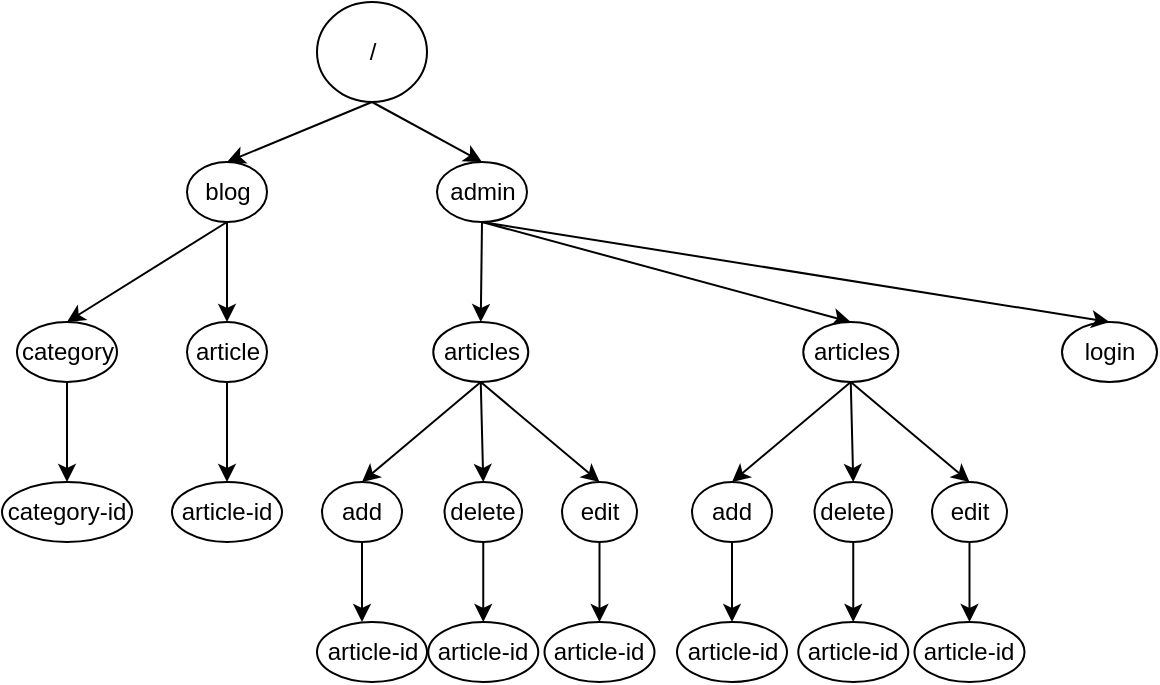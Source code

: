 <mxfile version="16.5.1" type="device"><diagram id="ssEtxGn-PkNsFnVB2P11" name="tree"><mxGraphModel dx="1186" dy="594" grid="1" gridSize="10" guides="1" tooltips="1" connect="1" arrows="1" fold="1" page="1" pageScale="1" pageWidth="850" pageHeight="1100" math="0" shadow="0"><root><mxCell id="0"/><mxCell id="1" parent="0"/><mxCell id="_PTRt58q8tuHk-OllUuu-1" value="/" style="ellipse;whiteSpace=wrap;html=1;" vertex="1" parent="1"><mxGeometry x="207.5" y="90" width="55" height="50" as="geometry"/></mxCell><mxCell id="_PTRt58q8tuHk-OllUuu-2" value="blog" style="ellipse;whiteSpace=wrap;html=1;" vertex="1" parent="1"><mxGeometry x="142.5" y="170" width="40" height="30" as="geometry"/></mxCell><mxCell id="_PTRt58q8tuHk-OllUuu-3" value="admin" style="ellipse;whiteSpace=wrap;html=1;" vertex="1" parent="1"><mxGeometry x="267.5" y="170" width="45" height="30" as="geometry"/></mxCell><mxCell id="_PTRt58q8tuHk-OllUuu-4" value="category" style="ellipse;whiteSpace=wrap;html=1;" vertex="1" parent="1"><mxGeometry x="57.5" y="250" width="50" height="30" as="geometry"/></mxCell><mxCell id="_PTRt58q8tuHk-OllUuu-5" value="article" style="ellipse;whiteSpace=wrap;html=1;" vertex="1" parent="1"><mxGeometry x="142.5" y="250" width="40" height="30" as="geometry"/></mxCell><mxCell id="_PTRt58q8tuHk-OllUuu-12" value="article-id" style="ellipse;whiteSpace=wrap;html=1;" vertex="1" parent="1"><mxGeometry x="135" y="330" width="55" height="30" as="geometry"/></mxCell><mxCell id="_PTRt58q8tuHk-OllUuu-13" value="category-id" style="ellipse;whiteSpace=wrap;html=1;" vertex="1" parent="1"><mxGeometry x="50" y="330" width="65" height="30" as="geometry"/></mxCell><mxCell id="_PTRt58q8tuHk-OllUuu-14" value="" style="endArrow=classic;html=1;rounded=0;exitX=0.5;exitY=1;exitDx=0;exitDy=0;entryX=0.5;entryY=0;entryDx=0;entryDy=0;" edge="1" parent="1" source="_PTRt58q8tuHk-OllUuu-2" target="_PTRt58q8tuHk-OllUuu-4"><mxGeometry width="50" height="50" relative="1" as="geometry"><mxPoint x="242.5" y="340" as="sourcePoint"/><mxPoint x="292.5" y="290" as="targetPoint"/></mxGeometry></mxCell><mxCell id="_PTRt58q8tuHk-OllUuu-15" value="" style="endArrow=classic;html=1;rounded=0;exitX=0.5;exitY=1;exitDx=0;exitDy=0;entryX=0.5;entryY=0;entryDx=0;entryDy=0;" edge="1" parent="1" source="_PTRt58q8tuHk-OllUuu-2" target="_PTRt58q8tuHk-OllUuu-5"><mxGeometry width="50" height="50" relative="1" as="geometry"><mxPoint x="180" y="230" as="sourcePoint"/><mxPoint y="260" as="targetPoint"/></mxGeometry></mxCell><mxCell id="_PTRt58q8tuHk-OllUuu-18" value="" style="endArrow=classic;html=1;rounded=0;exitX=0.5;exitY=1;exitDx=0;exitDy=0;entryX=0.5;entryY=0;entryDx=0;entryDy=0;" edge="1" parent="1" source="_PTRt58q8tuHk-OllUuu-5" target="_PTRt58q8tuHk-OllUuu-12"><mxGeometry width="50" height="50" relative="1" as="geometry"><mxPoint x="290" y="340" as="sourcePoint"/><mxPoint x="340" y="290" as="targetPoint"/></mxGeometry></mxCell><mxCell id="_PTRt58q8tuHk-OllUuu-19" value="" style="endArrow=classic;html=1;rounded=0;exitX=0.5;exitY=1;exitDx=0;exitDy=0;entryX=0.5;entryY=0;entryDx=0;entryDy=0;" edge="1" parent="1" source="_PTRt58q8tuHk-OllUuu-4" target="_PTRt58q8tuHk-OllUuu-13"><mxGeometry width="50" height="50" relative="1" as="geometry"><mxPoint x="295" y="310" as="sourcePoint"/><mxPoint x="285" y="380" as="targetPoint"/></mxGeometry></mxCell><mxCell id="_PTRt58q8tuHk-OllUuu-20" value="" style="endArrow=classic;html=1;rounded=0;exitX=0.5;exitY=1;exitDx=0;exitDy=0;entryX=0.5;entryY=0;entryDx=0;entryDy=0;" edge="1" parent="1" source="_PTRt58q8tuHk-OllUuu-1" target="_PTRt58q8tuHk-OllUuu-2"><mxGeometry width="50" height="50" relative="1" as="geometry"><mxPoint x="242.5" y="340" as="sourcePoint"/><mxPoint x="292.5" y="290" as="targetPoint"/></mxGeometry></mxCell><mxCell id="_PTRt58q8tuHk-OllUuu-21" value="" style="endArrow=classic;html=1;rounded=0;exitX=0.5;exitY=1;exitDx=0;exitDy=0;entryX=0.5;entryY=0;entryDx=0;entryDy=0;" edge="1" parent="1" source="_PTRt58q8tuHk-OllUuu-1" target="_PTRt58q8tuHk-OllUuu-3"><mxGeometry width="50" height="50" relative="1" as="geometry"><mxPoint x="242.5" y="340" as="sourcePoint"/><mxPoint x="292.5" y="290" as="targetPoint"/></mxGeometry></mxCell><mxCell id="_PTRt58q8tuHk-OllUuu-23" value="articles" style="ellipse;whiteSpace=wrap;html=1;" vertex="1" parent="1"><mxGeometry x="265.63" y="250" width="47.5" height="30" as="geometry"/></mxCell><mxCell id="_PTRt58q8tuHk-OllUuu-25" value="" style="endArrow=classic;html=1;rounded=0;exitX=0.5;exitY=1;exitDx=0;exitDy=0;entryX=0.5;entryY=0;entryDx=0;entryDy=0;" edge="1" parent="1" source="_PTRt58q8tuHk-OllUuu-3" target="_PTRt58q8tuHk-OllUuu-23"><mxGeometry width="50" height="50" relative="1" as="geometry"><mxPoint x="242.5" y="340" as="sourcePoint"/><mxPoint x="292.5" y="250" as="targetPoint"/></mxGeometry></mxCell><mxCell id="_PTRt58q8tuHk-OllUuu-28" value="" style="endArrow=classic;html=1;rounded=0;exitX=0.5;exitY=1;exitDx=0;exitDy=0;entryX=0.5;entryY=0;entryDx=0;entryDy=0;" edge="1" parent="1" source="_PTRt58q8tuHk-OllUuu-3" target="_PTRt58q8tuHk-OllUuu-64"><mxGeometry width="50" height="50" relative="1" as="geometry"><mxPoint x="242.5" y="340" as="sourcePoint"/><mxPoint x="570.315" y="250" as="targetPoint"/></mxGeometry></mxCell><mxCell id="_PTRt58q8tuHk-OllUuu-30" value="add" style="ellipse;whiteSpace=wrap;html=1;" vertex="1" parent="1"><mxGeometry x="210" y="330" width="40" height="30" as="geometry"/></mxCell><mxCell id="_PTRt58q8tuHk-OllUuu-31" value="delete" style="ellipse;whiteSpace=wrap;html=1;" vertex="1" parent="1"><mxGeometry x="271.25" y="330" width="38.75" height="30" as="geometry"/></mxCell><mxCell id="_PTRt58q8tuHk-OllUuu-32" value="edit" style="ellipse;whiteSpace=wrap;html=1;" vertex="1" parent="1"><mxGeometry x="330" y="330" width="37.5" height="30" as="geometry"/></mxCell><mxCell id="_PTRt58q8tuHk-OllUuu-33" value="" style="endArrow=classic;html=1;rounded=0;exitX=0.5;exitY=1;exitDx=0;exitDy=0;entryX=0.5;entryY=0;entryDx=0;entryDy=0;" edge="1" parent="1" source="_PTRt58q8tuHk-OllUuu-23" target="_PTRt58q8tuHk-OllUuu-30"><mxGeometry width="50" height="50" relative="1" as="geometry"><mxPoint x="208.13" y="350" as="sourcePoint"/><mxPoint x="258.13" y="300" as="targetPoint"/></mxGeometry></mxCell><mxCell id="_PTRt58q8tuHk-OllUuu-34" value="" style="endArrow=classic;html=1;rounded=0;exitX=0.5;exitY=1;exitDx=0;exitDy=0;entryX=0.5;entryY=0;entryDx=0;entryDy=0;" edge="1" parent="1" source="_PTRt58q8tuHk-OllUuu-23" target="_PTRt58q8tuHk-OllUuu-31"><mxGeometry width="50" height="50" relative="1" as="geometry"><mxPoint x="330.63" y="330" as="sourcePoint"/><mxPoint x="265.63" y="380" as="targetPoint"/></mxGeometry></mxCell><mxCell id="_PTRt58q8tuHk-OllUuu-35" value="" style="endArrow=classic;html=1;rounded=0;exitX=0.5;exitY=1;exitDx=0;exitDy=0;entryX=0.5;entryY=0;entryDx=0;entryDy=0;" edge="1" parent="1" source="_PTRt58q8tuHk-OllUuu-23" target="_PTRt58q8tuHk-OllUuu-32"><mxGeometry width="50" height="50" relative="1" as="geometry"><mxPoint x="330.63" y="330" as="sourcePoint"/><mxPoint x="350.63" y="380" as="targetPoint"/></mxGeometry></mxCell><mxCell id="_PTRt58q8tuHk-OllUuu-54" value="" style="endArrow=classic;html=1;rounded=0;exitX=0.5;exitY=1;exitDx=0;exitDy=0;entryX=0.5;entryY=0;entryDx=0;entryDy=0;" edge="1" parent="1" source="_PTRt58q8tuHk-OllUuu-30"><mxGeometry width="50" height="50" relative="1" as="geometry"><mxPoint x="250" y="340" as="sourcePoint"/><mxPoint x="230" y="400" as="targetPoint"/></mxGeometry></mxCell><mxCell id="_PTRt58q8tuHk-OllUuu-55" value="" style="endArrow=classic;html=1;rounded=0;exitX=0.5;exitY=1;exitDx=0;exitDy=0;entryX=0.5;entryY=0;entryDx=0;entryDy=0;" edge="1" parent="1" source="_PTRt58q8tuHk-OllUuu-31" target="_PTRt58q8tuHk-OllUuu-62"><mxGeometry width="50" height="50" relative="1" as="geometry"><mxPoint x="217.5" y="390" as="sourcePoint"/><mxPoint x="290.63" y="410" as="targetPoint"/></mxGeometry></mxCell><mxCell id="_PTRt58q8tuHk-OllUuu-56" value="" style="endArrow=classic;html=1;rounded=0;exitX=0.5;exitY=1;exitDx=0;exitDy=0;entryX=0.5;entryY=0;entryDx=0;entryDy=0;" edge="1" parent="1" source="_PTRt58q8tuHk-OllUuu-32" target="_PTRt58q8tuHk-OllUuu-63"><mxGeometry width="50" height="50" relative="1" as="geometry"><mxPoint x="305.625" y="390" as="sourcePoint"/><mxPoint x="371.255" y="410" as="targetPoint"/></mxGeometry></mxCell><mxCell id="_PTRt58q8tuHk-OllUuu-60" value="article-id" style="ellipse;whiteSpace=wrap;html=1;" vertex="1" parent="1"><mxGeometry x="207.5" y="400" width="55" height="30" as="geometry"/></mxCell><mxCell id="_PTRt58q8tuHk-OllUuu-62" value="article-id" style="ellipse;whiteSpace=wrap;html=1;" vertex="1" parent="1"><mxGeometry x="263.13" y="400" width="55" height="30" as="geometry"/></mxCell><mxCell id="_PTRt58q8tuHk-OllUuu-63" value="article-id" style="ellipse;whiteSpace=wrap;html=1;" vertex="1" parent="1"><mxGeometry x="321.25" y="400" width="55" height="30" as="geometry"/></mxCell><mxCell id="_PTRt58q8tuHk-OllUuu-64" value="articles" style="ellipse;whiteSpace=wrap;html=1;" vertex="1" parent="1"><mxGeometry x="450.63" y="250" width="47.5" height="30" as="geometry"/></mxCell><mxCell id="_PTRt58q8tuHk-OllUuu-65" value="add" style="ellipse;whiteSpace=wrap;html=1;" vertex="1" parent="1"><mxGeometry x="395" y="330" width="40" height="30" as="geometry"/></mxCell><mxCell id="_PTRt58q8tuHk-OllUuu-66" value="delete" style="ellipse;whiteSpace=wrap;html=1;" vertex="1" parent="1"><mxGeometry x="456.25" y="330" width="38.75" height="30" as="geometry"/></mxCell><mxCell id="_PTRt58q8tuHk-OllUuu-67" value="edit" style="ellipse;whiteSpace=wrap;html=1;" vertex="1" parent="1"><mxGeometry x="515" y="330" width="37.5" height="30" as="geometry"/></mxCell><mxCell id="_PTRt58q8tuHk-OllUuu-68" value="" style="endArrow=classic;html=1;rounded=0;exitX=0.5;exitY=1;exitDx=0;exitDy=0;entryX=0.5;entryY=0;entryDx=0;entryDy=0;" edge="1" parent="1" source="_PTRt58q8tuHk-OllUuu-64" target="_PTRt58q8tuHk-OllUuu-65"><mxGeometry width="50" height="50" relative="1" as="geometry"><mxPoint x="393.13" y="350" as="sourcePoint"/><mxPoint x="443.13" y="300" as="targetPoint"/></mxGeometry></mxCell><mxCell id="_PTRt58q8tuHk-OllUuu-69" value="" style="endArrow=classic;html=1;rounded=0;exitX=0.5;exitY=1;exitDx=0;exitDy=0;entryX=0.5;entryY=0;entryDx=0;entryDy=0;" edge="1" parent="1" source="_PTRt58q8tuHk-OllUuu-64" target="_PTRt58q8tuHk-OllUuu-66"><mxGeometry width="50" height="50" relative="1" as="geometry"><mxPoint x="515.63" y="330" as="sourcePoint"/><mxPoint x="450.63" y="380" as="targetPoint"/></mxGeometry></mxCell><mxCell id="_PTRt58q8tuHk-OllUuu-70" value="" style="endArrow=classic;html=1;rounded=0;exitX=0.5;exitY=1;exitDx=0;exitDy=0;entryX=0.5;entryY=0;entryDx=0;entryDy=0;" edge="1" parent="1" source="_PTRt58q8tuHk-OllUuu-64" target="_PTRt58q8tuHk-OllUuu-67"><mxGeometry width="50" height="50" relative="1" as="geometry"><mxPoint x="515.63" y="330" as="sourcePoint"/><mxPoint x="535.63" y="380" as="targetPoint"/></mxGeometry></mxCell><mxCell id="_PTRt58q8tuHk-OllUuu-71" value="" style="endArrow=classic;html=1;rounded=0;exitX=0.5;exitY=1;exitDx=0;exitDy=0;entryX=0.5;entryY=0;entryDx=0;entryDy=0;" edge="1" parent="1" source="_PTRt58q8tuHk-OllUuu-65" target="_PTRt58q8tuHk-OllUuu-74"><mxGeometry width="50" height="50" relative="1" as="geometry"><mxPoint x="435" y="340" as="sourcePoint"/><mxPoint x="385" y="410" as="targetPoint"/></mxGeometry></mxCell><mxCell id="_PTRt58q8tuHk-OllUuu-72" value="" style="endArrow=classic;html=1;rounded=0;exitX=0.5;exitY=1;exitDx=0;exitDy=0;entryX=0.5;entryY=0;entryDx=0;entryDy=0;" edge="1" parent="1" source="_PTRt58q8tuHk-OllUuu-66" target="_PTRt58q8tuHk-OllUuu-75"><mxGeometry width="50" height="50" relative="1" as="geometry"><mxPoint x="402.5" y="390" as="sourcePoint"/><mxPoint x="475.63" y="410" as="targetPoint"/></mxGeometry></mxCell><mxCell id="_PTRt58q8tuHk-OllUuu-73" value="" style="endArrow=classic;html=1;rounded=0;exitX=0.5;exitY=1;exitDx=0;exitDy=0;entryX=0.5;entryY=0;entryDx=0;entryDy=0;" edge="1" parent="1" source="_PTRt58q8tuHk-OllUuu-67" target="_PTRt58q8tuHk-OllUuu-76"><mxGeometry width="50" height="50" relative="1" as="geometry"><mxPoint x="490.625" y="390" as="sourcePoint"/><mxPoint x="556.255" y="410" as="targetPoint"/></mxGeometry></mxCell><mxCell id="_PTRt58q8tuHk-OllUuu-74" value="article-id" style="ellipse;whiteSpace=wrap;html=1;" vertex="1" parent="1"><mxGeometry x="387.5" y="400" width="55" height="30" as="geometry"/></mxCell><mxCell id="_PTRt58q8tuHk-OllUuu-75" value="article-id" style="ellipse;whiteSpace=wrap;html=1;" vertex="1" parent="1"><mxGeometry x="448.13" y="400" width="55" height="30" as="geometry"/></mxCell><mxCell id="_PTRt58q8tuHk-OllUuu-76" value="article-id" style="ellipse;whiteSpace=wrap;html=1;" vertex="1" parent="1"><mxGeometry x="506.25" y="400" width="55" height="30" as="geometry"/></mxCell><mxCell id="_PTRt58q8tuHk-OllUuu-77" value="login" style="ellipse;whiteSpace=wrap;html=1;" vertex="1" parent="1"><mxGeometry x="580" y="250" width="47.5" height="30" as="geometry"/></mxCell><mxCell id="_PTRt58q8tuHk-OllUuu-78" value="" style="endArrow=classic;html=1;rounded=0;exitX=0.5;exitY=1;exitDx=0;exitDy=0;entryX=0.5;entryY=0;entryDx=0;entryDy=0;" edge="1" parent="1" source="_PTRt58q8tuHk-OllUuu-3" target="_PTRt58q8tuHk-OllUuu-77"><mxGeometry width="50" height="50" relative="1" as="geometry"><mxPoint x="400" y="370" as="sourcePoint"/><mxPoint x="450" y="320" as="targetPoint"/></mxGeometry></mxCell></root></mxGraphModel></diagram></mxfile>